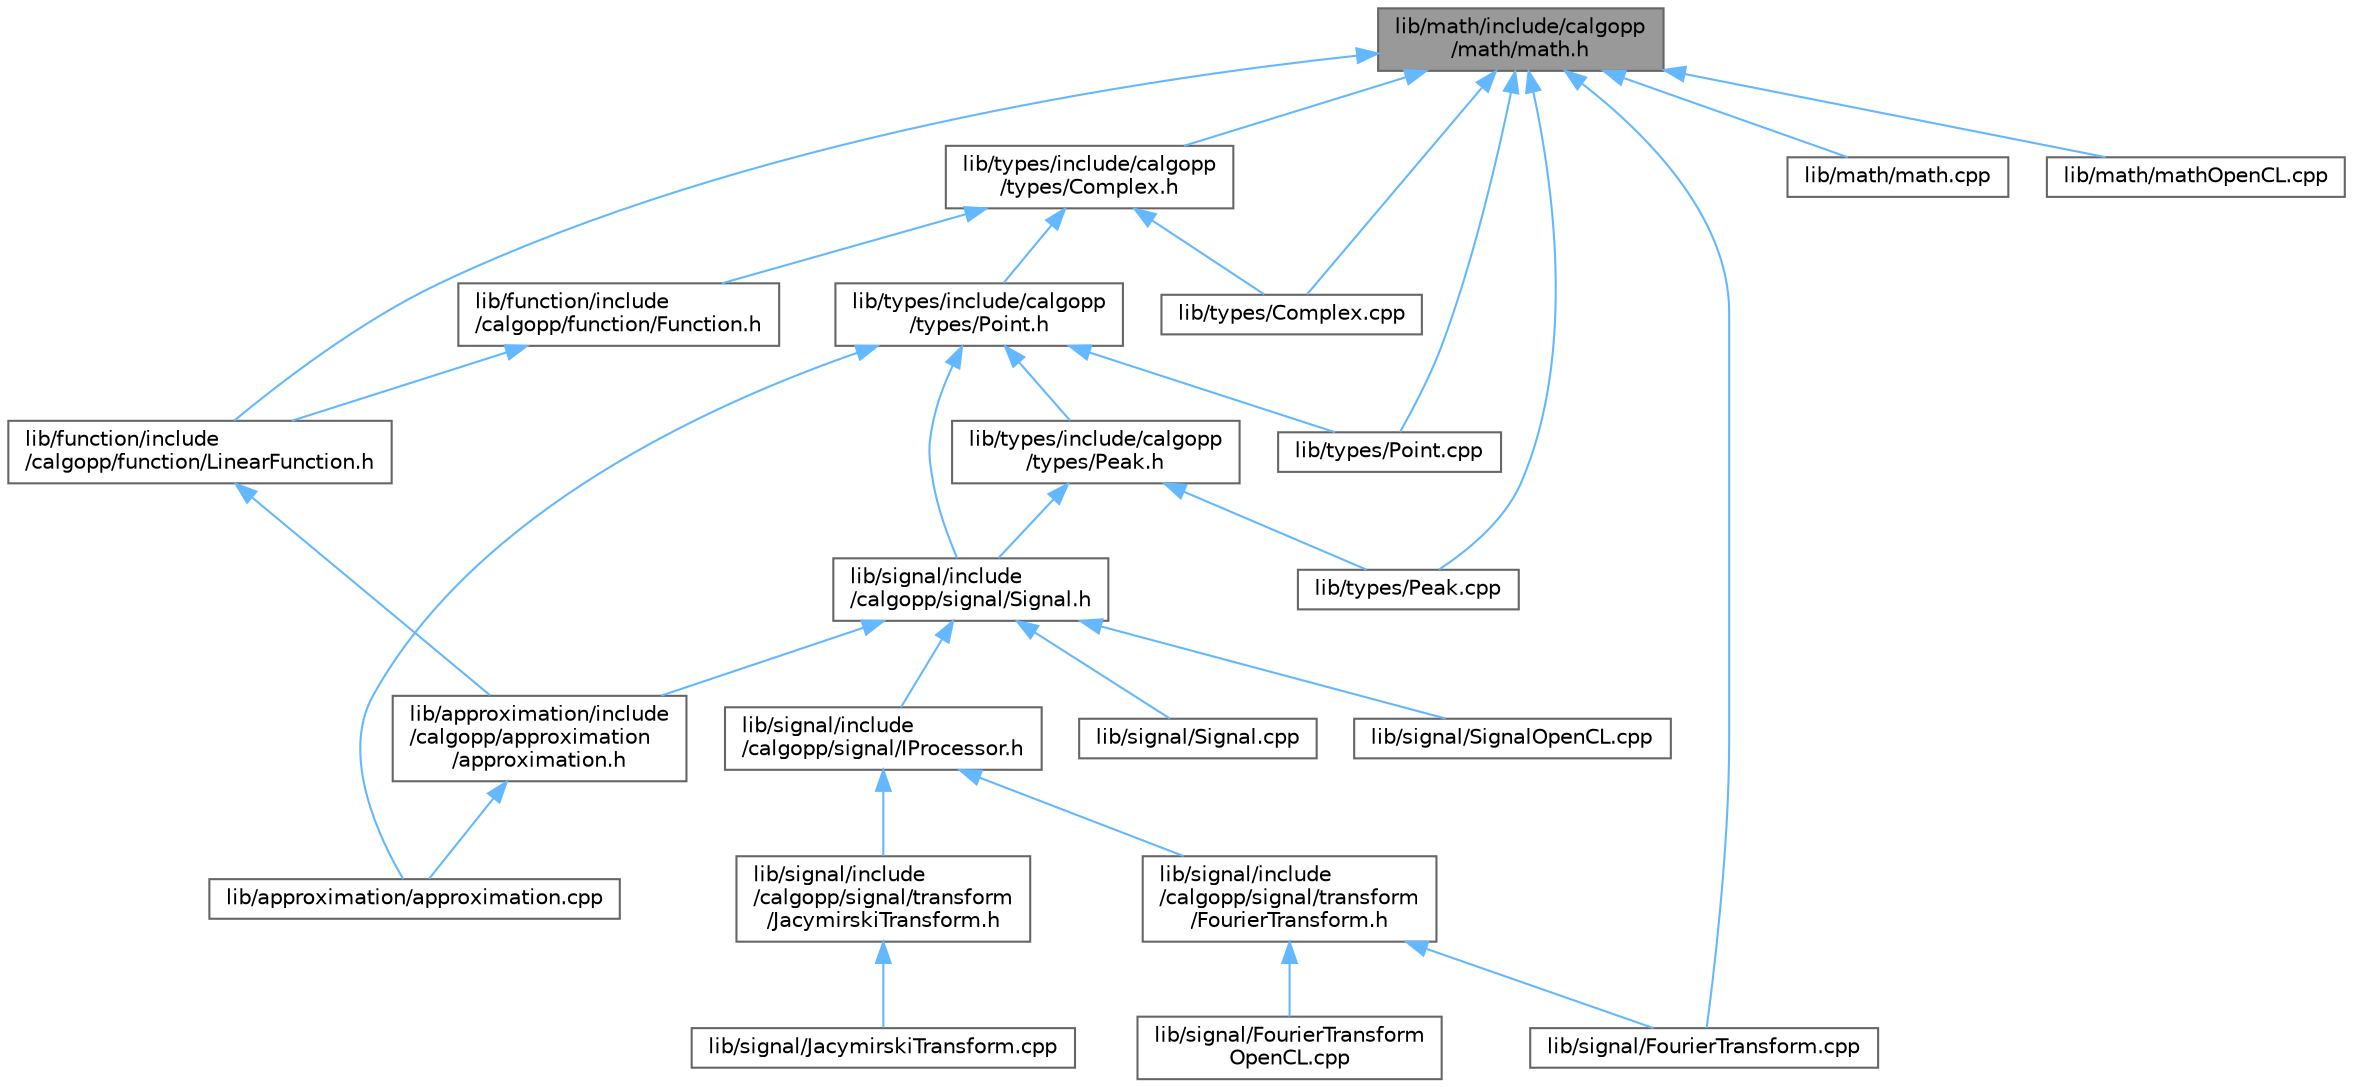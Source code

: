 digraph "lib/math/include/calgopp/math/math.h"
{
 // LATEX_PDF_SIZE
  bgcolor="transparent";
  edge [fontname=Helvetica,fontsize=10,labelfontname=Helvetica,labelfontsize=10];
  node [fontname=Helvetica,fontsize=10,shape=box,height=0.2,width=0.4];
  Node1 [label="lib/math/include/calgopp\l/math/math.h",height=0.2,width=0.4,color="gray40", fillcolor="grey60", style="filled", fontcolor="black",tooltip=" "];
  Node1 -> Node2 [dir="back",color="steelblue1",style="solid"];
  Node2 [label="lib/function/include\l/calgopp/function/LinearFunction.h",height=0.2,width=0.4,color="grey40", fillcolor="white", style="filled",URL="$LinearFunction_8h.html",tooltip=" "];
  Node2 -> Node3 [dir="back",color="steelblue1",style="solid"];
  Node3 [label="lib/approximation/include\l/calgopp/approximation\l/approximation.h",height=0.2,width=0.4,color="grey40", fillcolor="white", style="filled",URL="$approximation_8h.html",tooltip=" "];
  Node3 -> Node4 [dir="back",color="steelblue1",style="solid"];
  Node4 [label="lib/approximation/approximation.cpp",height=0.2,width=0.4,color="grey40", fillcolor="white", style="filled",URL="$approximation_8cpp.html",tooltip=" "];
  Node1 -> Node5 [dir="back",color="steelblue1",style="solid"];
  Node5 [label="lib/math/math.cpp",height=0.2,width=0.4,color="grey40", fillcolor="white", style="filled",URL="$math_8cpp.html",tooltip=" "];
  Node1 -> Node6 [dir="back",color="steelblue1",style="solid"];
  Node6 [label="lib/math/mathOpenCL.cpp",height=0.2,width=0.4,color="grey40", fillcolor="white", style="filled",URL="$mathOpenCL_8cpp.html",tooltip=" "];
  Node1 -> Node7 [dir="back",color="steelblue1",style="solid"];
  Node7 [label="lib/signal/FourierTransform.cpp",height=0.2,width=0.4,color="grey40", fillcolor="white", style="filled",URL="$FourierTransform_8cpp.html",tooltip=" "];
  Node1 -> Node8 [dir="back",color="steelblue1",style="solid"];
  Node8 [label="lib/types/Complex.cpp",height=0.2,width=0.4,color="grey40", fillcolor="white", style="filled",URL="$Complex_8cpp.html",tooltip=" "];
  Node1 -> Node9 [dir="back",color="steelblue1",style="solid"];
  Node9 [label="lib/types/Peak.cpp",height=0.2,width=0.4,color="grey40", fillcolor="white", style="filled",URL="$Peak_8cpp.html",tooltip=" "];
  Node1 -> Node10 [dir="back",color="steelblue1",style="solid"];
  Node10 [label="lib/types/Point.cpp",height=0.2,width=0.4,color="grey40", fillcolor="white", style="filled",URL="$Point_8cpp.html",tooltip=" "];
  Node1 -> Node11 [dir="back",color="steelblue1",style="solid"];
  Node11 [label="lib/types/include/calgopp\l/types/Complex.h",height=0.2,width=0.4,color="grey40", fillcolor="white", style="filled",URL="$Complex_8h.html",tooltip=" "];
  Node11 -> Node12 [dir="back",color="steelblue1",style="solid"];
  Node12 [label="lib/function/include\l/calgopp/function/Function.h",height=0.2,width=0.4,color="grey40", fillcolor="white", style="filled",URL="$Function_8h.html",tooltip=" "];
  Node12 -> Node2 [dir="back",color="steelblue1",style="solid"];
  Node11 -> Node8 [dir="back",color="steelblue1",style="solid"];
  Node11 -> Node13 [dir="back",color="steelblue1",style="solid"];
  Node13 [label="lib/types/include/calgopp\l/types/Point.h",height=0.2,width=0.4,color="grey40", fillcolor="white", style="filled",URL="$Point_8h.html",tooltip=" "];
  Node13 -> Node4 [dir="back",color="steelblue1",style="solid"];
  Node13 -> Node14 [dir="back",color="steelblue1",style="solid"];
  Node14 [label="lib/signal/include\l/calgopp/signal/Signal.h",height=0.2,width=0.4,color="grey40", fillcolor="white", style="filled",URL="$Signal_8h.html",tooltip=" "];
  Node14 -> Node3 [dir="back",color="steelblue1",style="solid"];
  Node14 -> Node15 [dir="back",color="steelblue1",style="solid"];
  Node15 [label="lib/signal/Signal.cpp",height=0.2,width=0.4,color="grey40", fillcolor="white", style="filled",URL="$Signal_8cpp.html",tooltip=" "];
  Node14 -> Node16 [dir="back",color="steelblue1",style="solid"];
  Node16 [label="lib/signal/SignalOpenCL.cpp",height=0.2,width=0.4,color="grey40", fillcolor="white", style="filled",URL="$SignalOpenCL_8cpp.html",tooltip=" "];
  Node14 -> Node17 [dir="back",color="steelblue1",style="solid"];
  Node17 [label="lib/signal/include\l/calgopp/signal/IProcessor.h",height=0.2,width=0.4,color="grey40", fillcolor="white", style="filled",URL="$IProcessor_8h.html",tooltip=" "];
  Node17 -> Node18 [dir="back",color="steelblue1",style="solid"];
  Node18 [label="lib/signal/include\l/calgopp/signal/transform\l/FourierTransform.h",height=0.2,width=0.4,color="grey40", fillcolor="white", style="filled",URL="$FourierTransform_8h.html",tooltip=" "];
  Node18 -> Node7 [dir="back",color="steelblue1",style="solid"];
  Node18 -> Node19 [dir="back",color="steelblue1",style="solid"];
  Node19 [label="lib/signal/FourierTransform\lOpenCL.cpp",height=0.2,width=0.4,color="grey40", fillcolor="white", style="filled",URL="$FourierTransformOpenCL_8cpp.html",tooltip=" "];
  Node17 -> Node20 [dir="back",color="steelblue1",style="solid"];
  Node20 [label="lib/signal/include\l/calgopp/signal/transform\l/JacymirskiTransform.h",height=0.2,width=0.4,color="grey40", fillcolor="white", style="filled",URL="$JacymirskiTransform_8h.html",tooltip=" "];
  Node20 -> Node21 [dir="back",color="steelblue1",style="solid"];
  Node21 [label="lib/signal/JacymirskiTransform.cpp",height=0.2,width=0.4,color="grey40", fillcolor="white", style="filled",URL="$JacymirskiTransform_8cpp.html",tooltip=" "];
  Node13 -> Node10 [dir="back",color="steelblue1",style="solid"];
  Node13 -> Node22 [dir="back",color="steelblue1",style="solid"];
  Node22 [label="lib/types/include/calgopp\l/types/Peak.h",height=0.2,width=0.4,color="grey40", fillcolor="white", style="filled",URL="$Peak_8h.html",tooltip=" "];
  Node22 -> Node14 [dir="back",color="steelblue1",style="solid"];
  Node22 -> Node9 [dir="back",color="steelblue1",style="solid"];
}
